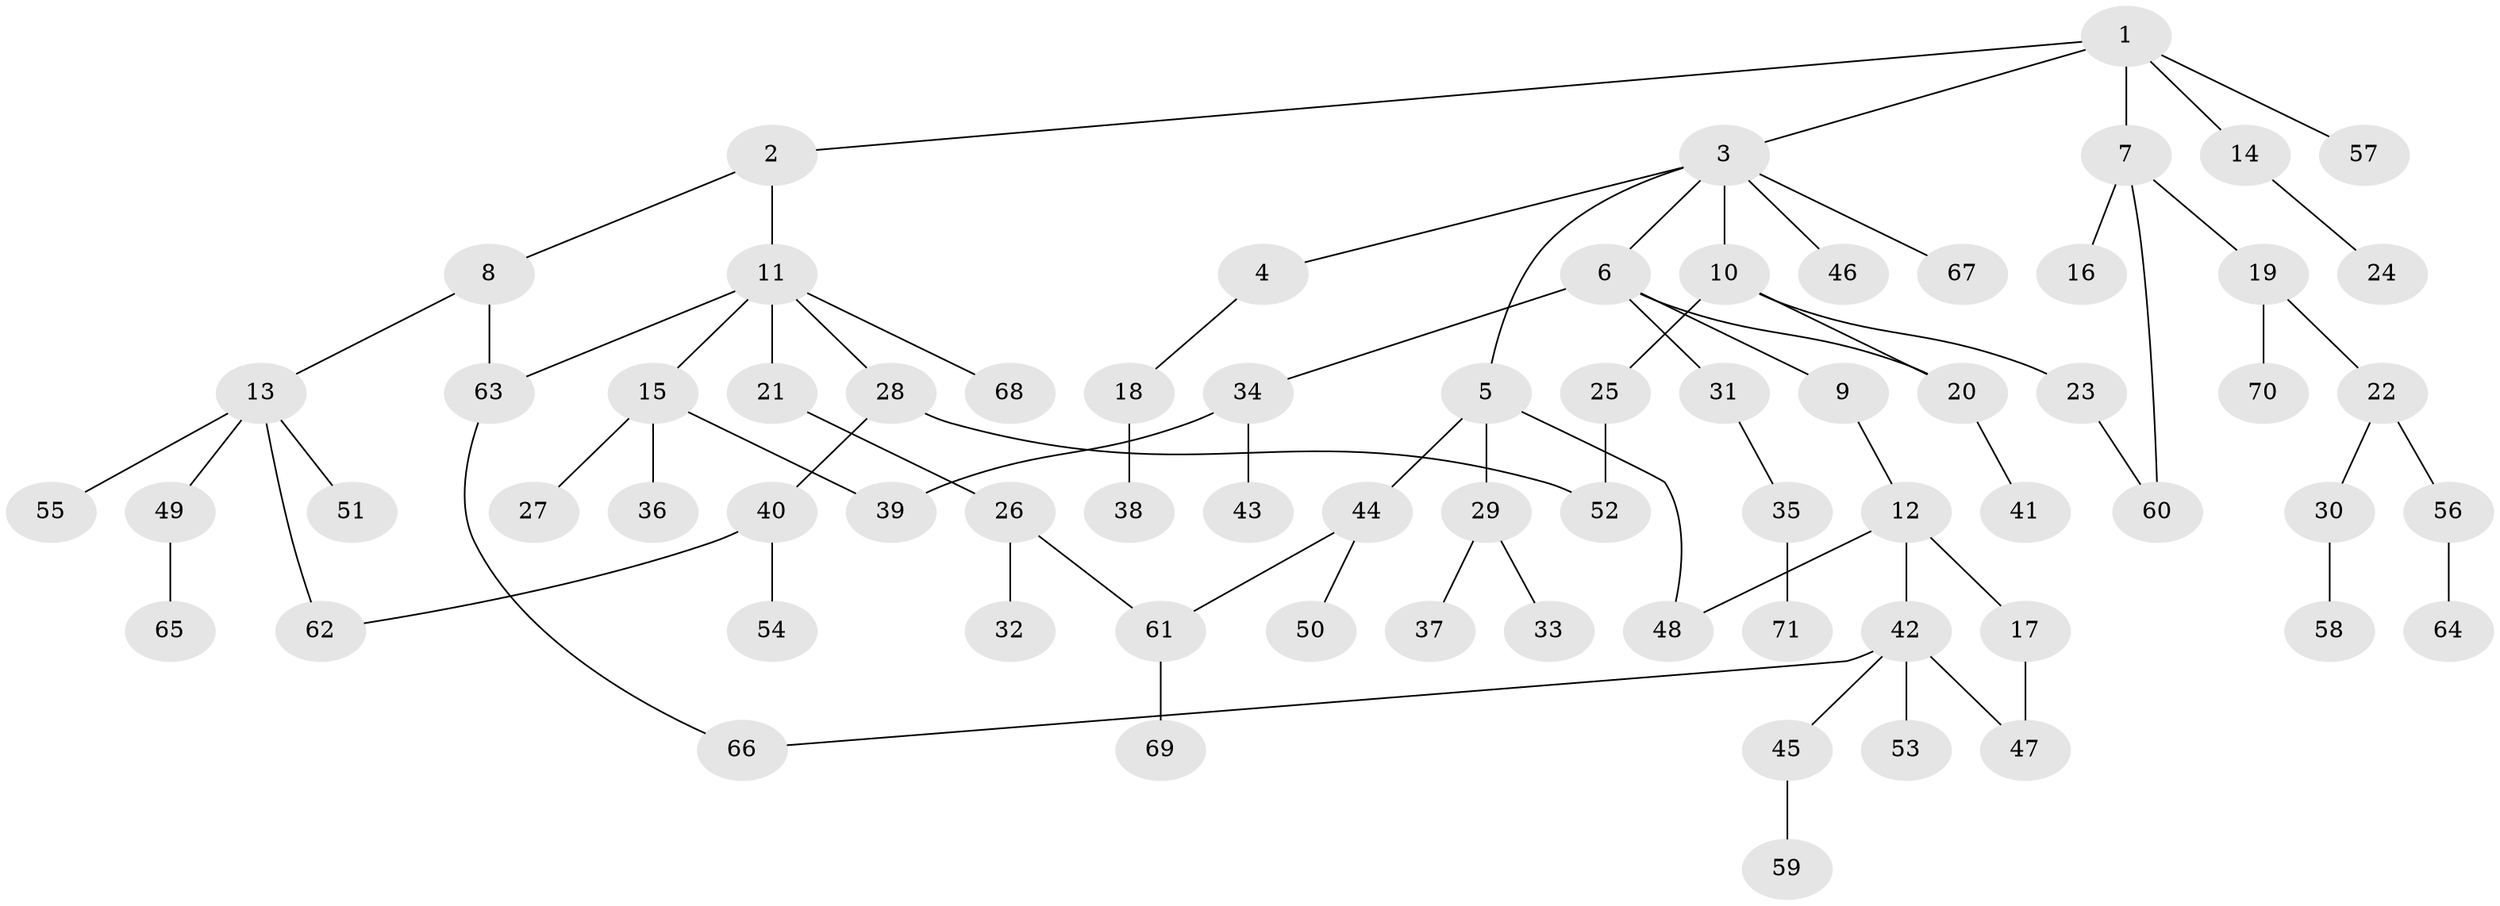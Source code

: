 // Generated by graph-tools (version 1.1) at 2025/01/03/09/25 03:01:01]
// undirected, 71 vertices, 80 edges
graph export_dot {
graph [start="1"]
  node [color=gray90,style=filled];
  1;
  2;
  3;
  4;
  5;
  6;
  7;
  8;
  9;
  10;
  11;
  12;
  13;
  14;
  15;
  16;
  17;
  18;
  19;
  20;
  21;
  22;
  23;
  24;
  25;
  26;
  27;
  28;
  29;
  30;
  31;
  32;
  33;
  34;
  35;
  36;
  37;
  38;
  39;
  40;
  41;
  42;
  43;
  44;
  45;
  46;
  47;
  48;
  49;
  50;
  51;
  52;
  53;
  54;
  55;
  56;
  57;
  58;
  59;
  60;
  61;
  62;
  63;
  64;
  65;
  66;
  67;
  68;
  69;
  70;
  71;
  1 -- 2;
  1 -- 3;
  1 -- 7;
  1 -- 14;
  1 -- 57;
  2 -- 8;
  2 -- 11;
  3 -- 4;
  3 -- 5;
  3 -- 6;
  3 -- 10;
  3 -- 46;
  3 -- 67;
  4 -- 18;
  5 -- 29;
  5 -- 44;
  5 -- 48;
  6 -- 9;
  6 -- 20;
  6 -- 31;
  6 -- 34;
  7 -- 16;
  7 -- 19;
  7 -- 60;
  8 -- 13;
  8 -- 63;
  9 -- 12;
  10 -- 23;
  10 -- 25;
  10 -- 20;
  11 -- 15;
  11 -- 21;
  11 -- 28;
  11 -- 68;
  11 -- 63;
  12 -- 17;
  12 -- 42;
  12 -- 48;
  13 -- 49;
  13 -- 51;
  13 -- 55;
  13 -- 62;
  14 -- 24;
  15 -- 27;
  15 -- 36;
  15 -- 39;
  17 -- 47;
  18 -- 38;
  19 -- 22;
  19 -- 70;
  20 -- 41;
  21 -- 26;
  22 -- 30;
  22 -- 56;
  23 -- 60;
  25 -- 52;
  26 -- 32;
  26 -- 61;
  28 -- 40;
  28 -- 52;
  29 -- 33;
  29 -- 37;
  30 -- 58;
  31 -- 35;
  34 -- 39;
  34 -- 43;
  35 -- 71;
  40 -- 54;
  40 -- 62;
  42 -- 45;
  42 -- 47;
  42 -- 53;
  42 -- 66;
  44 -- 50;
  44 -- 61;
  45 -- 59;
  49 -- 65;
  56 -- 64;
  61 -- 69;
  63 -- 66;
}

